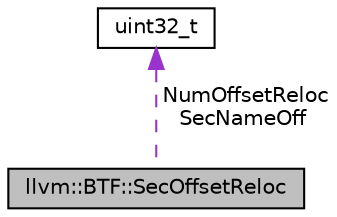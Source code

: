 digraph "llvm::BTF::SecOffsetReloc"
{
 // LATEX_PDF_SIZE
  bgcolor="transparent";
  edge [fontname="Helvetica",fontsize="10",labelfontname="Helvetica",labelfontsize="10"];
  node [fontname="Helvetica",fontsize="10",shape="box"];
  Node1 [label="llvm::BTF::SecOffsetReloc",height=0.2,width=0.4,color="black", fillcolor="grey75", style="filled", fontcolor="black",tooltip="Specifying offset relocation's in one section."];
  Node2 -> Node1 [dir="back",color="darkorchid3",fontsize="10",style="dashed",label=" NumOffsetReloc\nSecNameOff" ,fontname="Helvetica"];
  Node2 [label="uint32_t",height=0.2,width=0.4,color="black",URL="$classuint32__t.html",tooltip=" "];
}
